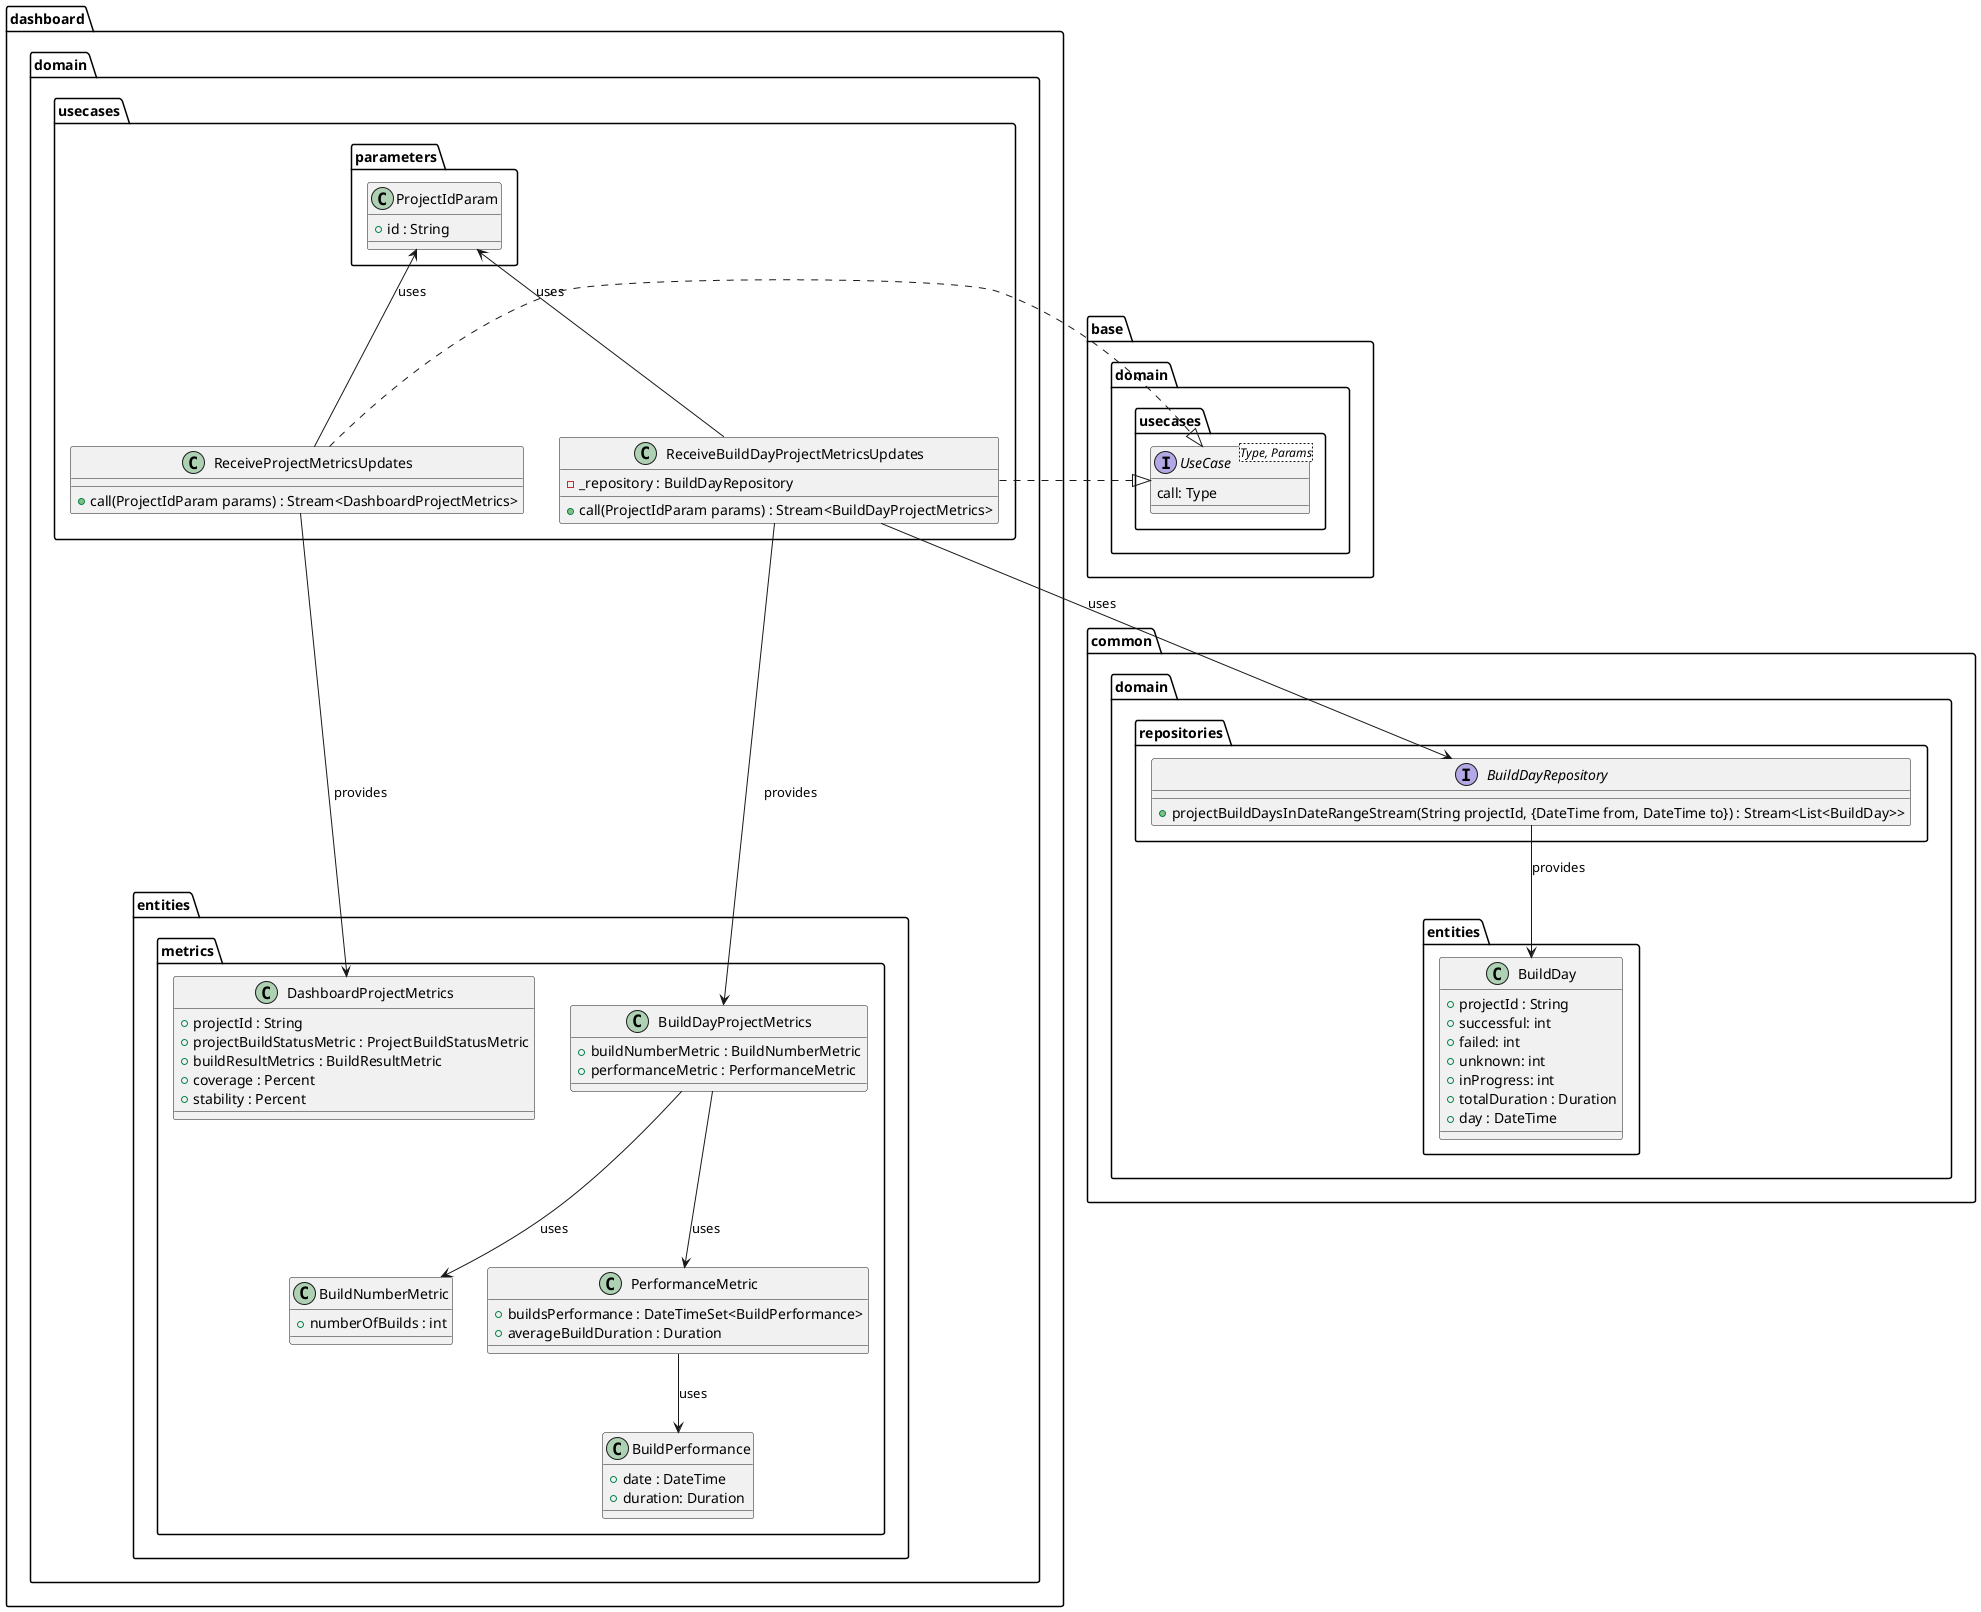 @startuml build_days_domain_layer_class_diagram

package common.domain {
    package entities {
        class BuildDay {
            + projectId : String
            + successful: int
            + failed: int
            + unknown: int
            + inProgress: int
            + totalDuration : Duration
            + day : DateTime
        }
    }

    package repositories {
        interface BuildDayRepository {
            + projectBuildDaysInDateRangeStream(String projectId, {DateTime from, DateTime to}) : Stream<List<BuildDay>>
        } 
    }
}

package dashboard.domain {
    package entities.metrics {
        class BuildNumberMetric {
            + numberOfBuilds : int
        }
        class BuildPerformance {
            + date : DateTime
            + duration: Duration
        }
        class PerformanceMetric {
            + buildsPerformance : DateTimeSet<BuildPerformance>
            + averageBuildDuration : Duration
        }
        class BuildDayProjectMetrics {
            + buildNumberMetric : BuildNumberMetric
            + performanceMetric : PerformanceMetric
        }
        class DashboardProjectMetrics {
            + projectId : String
            + projectBuildStatusMetric : ProjectBuildStatusMetric
            + buildResultMetrics : BuildResultMetric
            + coverage : Percent
            + stability : Percent
        }
    }

    package usecases {
        class ReceiveBuildDayProjectMetricsUpdates {
            - _repository : BuildDayRepository
            + call(ProjectIdParam params) : Stream<BuildDayProjectMetrics>
        }

        class ReceiveProjectMetricsUpdates {
            + call(ProjectIdParam params) : Stream<DashboardProjectMetrics>
        }

        package parameters {
            class ProjectIdParam {
                + id : String
            }
        }
    }  
}

package base.domain.usecases {
    interface UseCase<Type, Params> {
        call: Type
    }
}

BuildDayRepository --> BuildDay : provides
ReceiveBuildDayProjectMetricsUpdates -right-..|> UseCase
ReceiveBuildDayProjectMetricsUpdates --> BuildDayRepository : uses
ReceiveBuildDayProjectMetricsUpdates -up-> ProjectIdParam : uses
ReceiveBuildDayProjectMetricsUpdates --> BuildDayProjectMetrics : provides

ReceiveProjectMetricsUpdates -right-..|> UseCase
ReceiveProjectMetricsUpdates -up-> ProjectIdParam : uses
ReceiveProjectMetricsUpdates -down--> DashboardProjectMetrics : provides

BuildDayProjectMetrics --> BuildNumberMetric : uses
BuildDayProjectMetrics --> PerformanceMetric : uses
PerformanceMetric --> BuildPerformance : uses

@enduml
